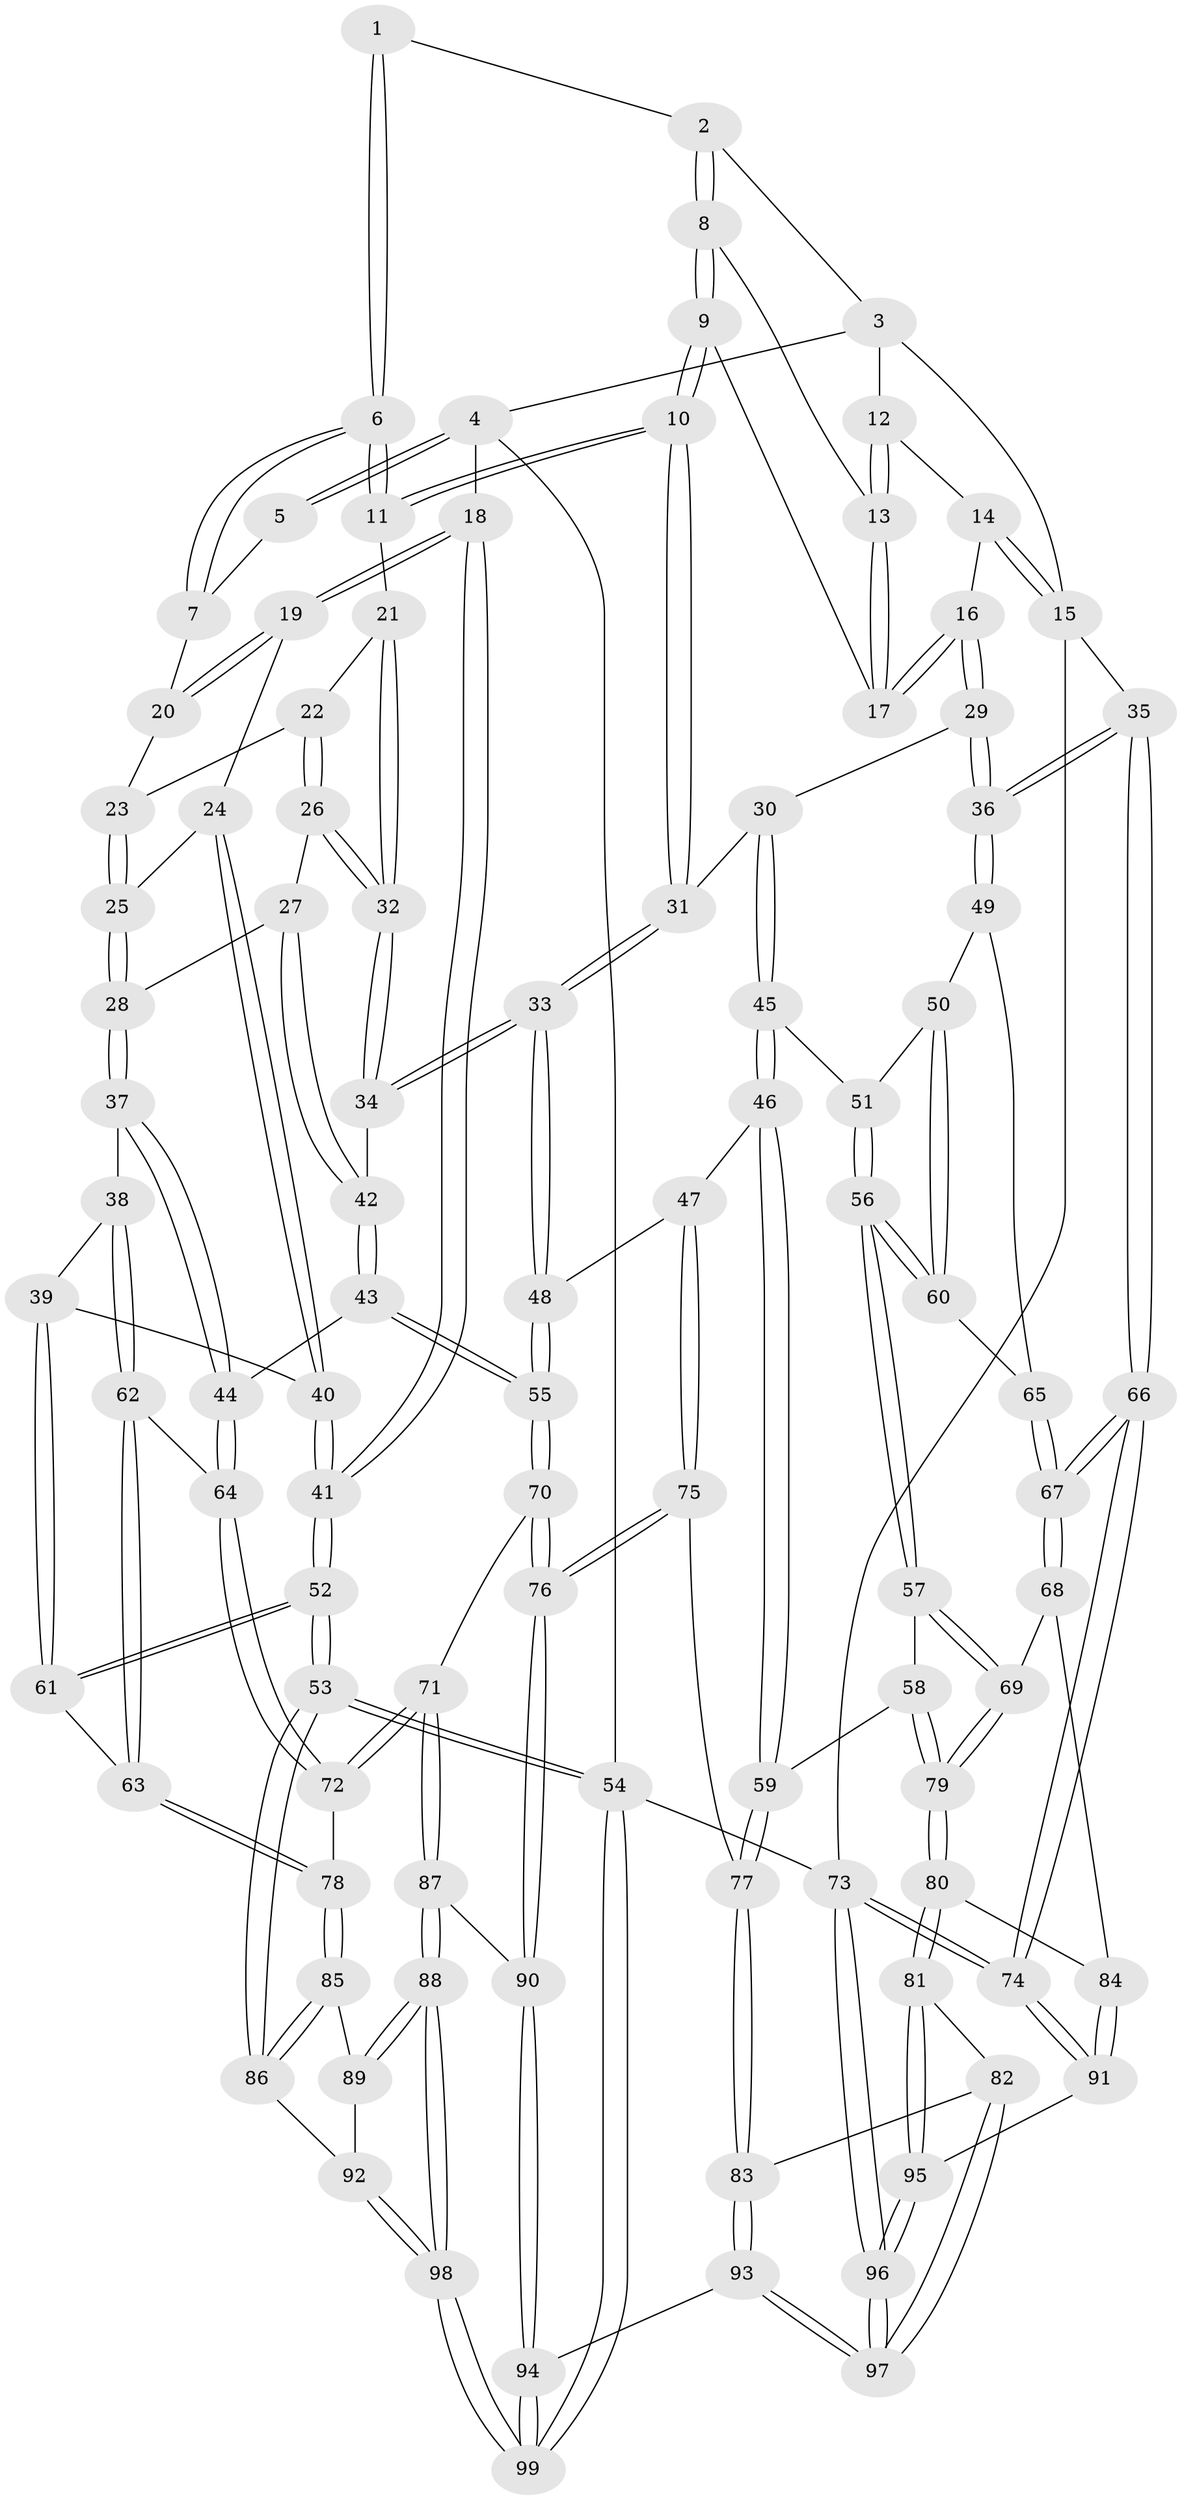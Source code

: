 // coarse degree distribution, {4: 0.4107142857142857, 6: 0.05357142857142857, 3: 0.21428571428571427, 5: 0.32142857142857145}
// Generated by graph-tools (version 1.1) at 2025/52/02/27/25 19:52:44]
// undirected, 99 vertices, 244 edges
graph export_dot {
graph [start="1"]
  node [color=gray90,style=filled];
  1 [pos="+0.569237707360454+0"];
  2 [pos="+0.634179195617962+0"];
  3 [pos="+0.7570045278069593+0"];
  4 [pos="+0+0"];
  5 [pos="+0.4742471139133861+0"];
  6 [pos="+0.4865126903366267+0.1966149259913247"];
  7 [pos="+0.38311571517911697+0.1379377623961196"];
  8 [pos="+0.6353510855185096+0.12691395461980395"];
  9 [pos="+0.5572492596308632+0.249332655464018"];
  10 [pos="+0.5504509466057651+0.25522254479348866"];
  11 [pos="+0.5485388323279351+0.25475260430413377"];
  12 [pos="+0.8595469381276403+0.04993404891250061"];
  13 [pos="+0.7958653098184049+0.18976131614244954"];
  14 [pos="+0.9863534471434582+0.11731638215081534"];
  15 [pos="+1+0.21883553855430868"];
  16 [pos="+0.8207232653692142+0.2797258306041918"];
  17 [pos="+0.8079337075847817+0.25782505190942406"];
  18 [pos="+0+0"];
  19 [pos="+0+0"];
  20 [pos="+0.32215129822780453+0.1623636717210053"];
  21 [pos="+0.4148997434332026+0.32112331213073947"];
  22 [pos="+0.31868390813713837+0.29201950386841913"];
  23 [pos="+0.31183061589172956+0.2867014559368456"];
  24 [pos="+0.10198646357533594+0.29088400007279885"];
  25 [pos="+0.20179719105002683+0.33395022549514425"];
  26 [pos="+0.32773662372388385+0.3725361590467226"];
  27 [pos="+0.26936338968646323+0.45829737831742245"];
  28 [pos="+0.23623032223590398+0.45126982100210666"];
  29 [pos="+0.8368493271598615+0.3213327015807253"];
  30 [pos="+0.7596433412510474+0.4216312252297733"];
  31 [pos="+0.5943711840737104+0.37751217335785425"];
  32 [pos="+0.4104800965110976+0.45168822448971574"];
  33 [pos="+0.4979274836957477+0.5175388621523254"];
  34 [pos="+0.415562117942525+0.47578761563058236"];
  35 [pos="+1+0.3516771554511236"];
  36 [pos="+1+0.3579634229126597"];
  37 [pos="+0.16434597055355032+0.5225810742489729"];
  38 [pos="+0.14489109503529335+0.5283067684274216"];
  39 [pos="+0.13024192584375613+0.5274726578076675"];
  40 [pos="+0.08238021870502012+0.4430714136671966"];
  41 [pos="+0+0.47853162688827505"];
  42 [pos="+0.335069250717675+0.4924323147927551"];
  43 [pos="+0.3048169282235917+0.5831310688166457"];
  44 [pos="+0.2710000383309465+0.6052988446931493"];
  45 [pos="+0.7660493061148612+0.45714241524909127"];
  46 [pos="+0.6446518044901376+0.6111300614951984"];
  47 [pos="+0.5271059735441079+0.5840010090918201"];
  48 [pos="+0.5136854526119385+0.5755593397791814"];
  49 [pos="+1+0.384447715116017"];
  50 [pos="+0.9403971864991566+0.4879352677119873"];
  51 [pos="+0.8056725805182436+0.4986516517917515"];
  52 [pos="+0+0.6292789340559047"];
  53 [pos="+0+0.8211494291494698"];
  54 [pos="+0+1"];
  55 [pos="+0.42815826060055373+0.6519722435941889"];
  56 [pos="+0.8494388294717778+0.6091531588354767"];
  57 [pos="+0.8488316116407061+0.611189147662095"];
  58 [pos="+0.7141117679738697+0.6790488490187401"];
  59 [pos="+0.6965912673843445+0.6812545729963455"];
  60 [pos="+0.9073652452025436+0.5914943120945139"];
  61 [pos="+0.007179679726030604+0.6188553935566173"];
  62 [pos="+0.18744101286554946+0.6831794641586939"];
  63 [pos="+0.14482397174138273+0.7314113436613741"];
  64 [pos="+0.25970941333922365+0.6574746743911613"];
  65 [pos="+0.919076084234963+0.5921694412876777"];
  66 [pos="+1+0.6856845277175362"];
  67 [pos="+1+0.6828724490111057"];
  68 [pos="+0.9447549449351288+0.7167688219893746"];
  69 [pos="+0.8924608633852643+0.712301375711733"];
  70 [pos="+0.38236122033338+0.7463551947497977"];
  71 [pos="+0.3574344851037973+0.7508773666564273"];
  72 [pos="+0.3548389262355649+0.7492086123911673"];
  73 [pos="+1+1"];
  74 [pos="+1+0.9713965347567497"];
  75 [pos="+0.5536566599761668+0.7767002358743762"];
  76 [pos="+0.4657080739469329+0.8227378231690892"];
  77 [pos="+0.6679691170542915+0.7965503746435442"];
  78 [pos="+0.14624061095220434+0.7481035916205293"];
  79 [pos="+0.8530368067545624+0.7647227710404955"];
  80 [pos="+0.8407696740080596+0.8238414547751988"];
  81 [pos="+0.8390597338695293+0.8261240787056813"];
  82 [pos="+0.8088933244258186+0.8361004927101354"];
  83 [pos="+0.6933316746720671+0.8517892413220078"];
  84 [pos="+0.9461021002216491+0.8280040365549945"];
  85 [pos="+0.14411390131061105+0.7638901629831407"];
  86 [pos="+0+0.848184501421679"];
  87 [pos="+0.2531056737661648+0.8886896387025757"];
  88 [pos="+0.231915540450642+0.9115696572450462"];
  89 [pos="+0.15920829021507263+0.7997224318552641"];
  90 [pos="+0.4685381384767114+0.8663421300465795"];
  91 [pos="+1+0.8863579091033069"];
  92 [pos="+0.018325444084974284+0.9057126566038411"];
  93 [pos="+0.5890604847995039+1"];
  94 [pos="+0.5291179397062832+1"];
  95 [pos="+0.8784648667981966+0.8958622293008315"];
  96 [pos="+0.8789994619654178+1"];
  97 [pos="+0.8390263399992278+1"];
  98 [pos="+0.2204371872340215+1"];
  99 [pos="+0.27875756402522356+1"];
  1 -- 2;
  1 -- 6;
  1 -- 6;
  2 -- 3;
  2 -- 8;
  2 -- 8;
  3 -- 4;
  3 -- 12;
  3 -- 15;
  4 -- 5;
  4 -- 5;
  4 -- 18;
  4 -- 54;
  5 -- 7;
  6 -- 7;
  6 -- 7;
  6 -- 11;
  6 -- 11;
  7 -- 20;
  8 -- 9;
  8 -- 9;
  8 -- 13;
  9 -- 10;
  9 -- 10;
  9 -- 17;
  10 -- 11;
  10 -- 11;
  10 -- 31;
  10 -- 31;
  11 -- 21;
  12 -- 13;
  12 -- 13;
  12 -- 14;
  13 -- 17;
  13 -- 17;
  14 -- 15;
  14 -- 15;
  14 -- 16;
  15 -- 35;
  15 -- 73;
  16 -- 17;
  16 -- 17;
  16 -- 29;
  16 -- 29;
  18 -- 19;
  18 -- 19;
  18 -- 41;
  18 -- 41;
  19 -- 20;
  19 -- 20;
  19 -- 24;
  20 -- 23;
  21 -- 22;
  21 -- 32;
  21 -- 32;
  22 -- 23;
  22 -- 26;
  22 -- 26;
  23 -- 25;
  23 -- 25;
  24 -- 25;
  24 -- 40;
  24 -- 40;
  25 -- 28;
  25 -- 28;
  26 -- 27;
  26 -- 32;
  26 -- 32;
  27 -- 28;
  27 -- 42;
  27 -- 42;
  28 -- 37;
  28 -- 37;
  29 -- 30;
  29 -- 36;
  29 -- 36;
  30 -- 31;
  30 -- 45;
  30 -- 45;
  31 -- 33;
  31 -- 33;
  32 -- 34;
  32 -- 34;
  33 -- 34;
  33 -- 34;
  33 -- 48;
  33 -- 48;
  34 -- 42;
  35 -- 36;
  35 -- 36;
  35 -- 66;
  35 -- 66;
  36 -- 49;
  36 -- 49;
  37 -- 38;
  37 -- 44;
  37 -- 44;
  38 -- 39;
  38 -- 62;
  38 -- 62;
  39 -- 40;
  39 -- 61;
  39 -- 61;
  40 -- 41;
  40 -- 41;
  41 -- 52;
  41 -- 52;
  42 -- 43;
  42 -- 43;
  43 -- 44;
  43 -- 55;
  43 -- 55;
  44 -- 64;
  44 -- 64;
  45 -- 46;
  45 -- 46;
  45 -- 51;
  46 -- 47;
  46 -- 59;
  46 -- 59;
  47 -- 48;
  47 -- 75;
  47 -- 75;
  48 -- 55;
  48 -- 55;
  49 -- 50;
  49 -- 65;
  50 -- 51;
  50 -- 60;
  50 -- 60;
  51 -- 56;
  51 -- 56;
  52 -- 53;
  52 -- 53;
  52 -- 61;
  52 -- 61;
  53 -- 54;
  53 -- 54;
  53 -- 86;
  53 -- 86;
  54 -- 99;
  54 -- 99;
  54 -- 73;
  55 -- 70;
  55 -- 70;
  56 -- 57;
  56 -- 57;
  56 -- 60;
  56 -- 60;
  57 -- 58;
  57 -- 69;
  57 -- 69;
  58 -- 59;
  58 -- 79;
  58 -- 79;
  59 -- 77;
  59 -- 77;
  60 -- 65;
  61 -- 63;
  62 -- 63;
  62 -- 63;
  62 -- 64;
  63 -- 78;
  63 -- 78;
  64 -- 72;
  64 -- 72;
  65 -- 67;
  65 -- 67;
  66 -- 67;
  66 -- 67;
  66 -- 74;
  66 -- 74;
  67 -- 68;
  67 -- 68;
  68 -- 69;
  68 -- 84;
  69 -- 79;
  69 -- 79;
  70 -- 71;
  70 -- 76;
  70 -- 76;
  71 -- 72;
  71 -- 72;
  71 -- 87;
  71 -- 87;
  72 -- 78;
  73 -- 74;
  73 -- 74;
  73 -- 96;
  73 -- 96;
  74 -- 91;
  74 -- 91;
  75 -- 76;
  75 -- 76;
  75 -- 77;
  76 -- 90;
  76 -- 90;
  77 -- 83;
  77 -- 83;
  78 -- 85;
  78 -- 85;
  79 -- 80;
  79 -- 80;
  80 -- 81;
  80 -- 81;
  80 -- 84;
  81 -- 82;
  81 -- 95;
  81 -- 95;
  82 -- 83;
  82 -- 97;
  82 -- 97;
  83 -- 93;
  83 -- 93;
  84 -- 91;
  84 -- 91;
  85 -- 86;
  85 -- 86;
  85 -- 89;
  86 -- 92;
  87 -- 88;
  87 -- 88;
  87 -- 90;
  88 -- 89;
  88 -- 89;
  88 -- 98;
  88 -- 98;
  89 -- 92;
  90 -- 94;
  90 -- 94;
  91 -- 95;
  92 -- 98;
  92 -- 98;
  93 -- 94;
  93 -- 97;
  93 -- 97;
  94 -- 99;
  94 -- 99;
  95 -- 96;
  95 -- 96;
  96 -- 97;
  96 -- 97;
  98 -- 99;
  98 -- 99;
}

